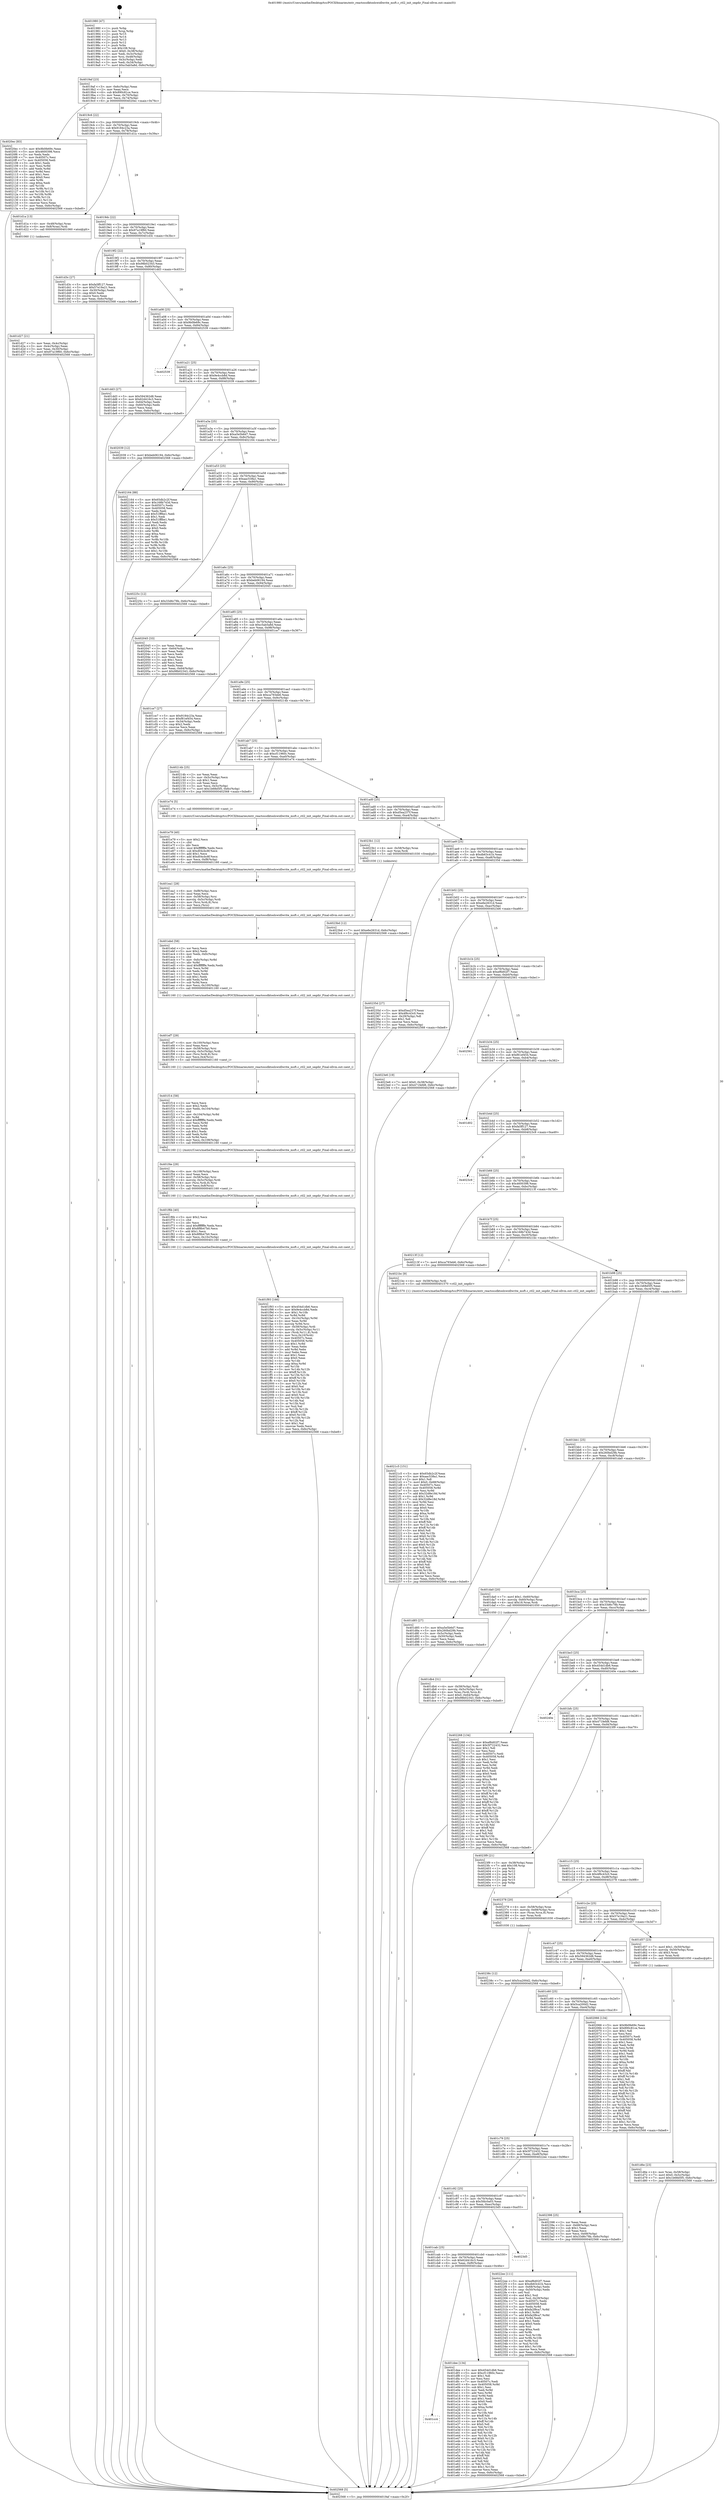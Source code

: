 digraph "0x401980" {
  label = "0x401980 (/mnt/c/Users/mathe/Desktop/tcc/POCII/binaries/extr_reactossdktoolswidlwrite_msft.c_ctl2_init_segdir_Final-ollvm.out::main(0))"
  labelloc = "t"
  node[shape=record]

  Entry [label="",width=0.3,height=0.3,shape=circle,fillcolor=black,style=filled]
  "0x4019af" [label="{
     0x4019af [23]\l
     | [instrs]\l
     &nbsp;&nbsp;0x4019af \<+3\>: mov -0x6c(%rbp),%eax\l
     &nbsp;&nbsp;0x4019b2 \<+2\>: mov %eax,%ecx\l
     &nbsp;&nbsp;0x4019b4 \<+6\>: sub $0x890c81ce,%ecx\l
     &nbsp;&nbsp;0x4019ba \<+3\>: mov %eax,-0x70(%rbp)\l
     &nbsp;&nbsp;0x4019bd \<+3\>: mov %ecx,-0x74(%rbp)\l
     &nbsp;&nbsp;0x4019c0 \<+6\>: je 00000000004020ec \<main+0x76c\>\l
  }"]
  "0x4020ec" [label="{
     0x4020ec [83]\l
     | [instrs]\l
     &nbsp;&nbsp;0x4020ec \<+5\>: mov $0x9b0fe69c,%eax\l
     &nbsp;&nbsp;0x4020f1 \<+5\>: mov $0x4600398,%ecx\l
     &nbsp;&nbsp;0x4020f6 \<+2\>: xor %edx,%edx\l
     &nbsp;&nbsp;0x4020f8 \<+7\>: mov 0x40507c,%esi\l
     &nbsp;&nbsp;0x4020ff \<+7\>: mov 0x405058,%edi\l
     &nbsp;&nbsp;0x402106 \<+3\>: sub $0x1,%edx\l
     &nbsp;&nbsp;0x402109 \<+3\>: mov %esi,%r8d\l
     &nbsp;&nbsp;0x40210c \<+3\>: add %edx,%r8d\l
     &nbsp;&nbsp;0x40210f \<+4\>: imul %r8d,%esi\l
     &nbsp;&nbsp;0x402113 \<+3\>: and $0x1,%esi\l
     &nbsp;&nbsp;0x402116 \<+3\>: cmp $0x0,%esi\l
     &nbsp;&nbsp;0x402119 \<+4\>: sete %r9b\l
     &nbsp;&nbsp;0x40211d \<+3\>: cmp $0xa,%edi\l
     &nbsp;&nbsp;0x402120 \<+4\>: setl %r10b\l
     &nbsp;&nbsp;0x402124 \<+3\>: mov %r9b,%r11b\l
     &nbsp;&nbsp;0x402127 \<+3\>: and %r10b,%r11b\l
     &nbsp;&nbsp;0x40212a \<+3\>: xor %r10b,%r9b\l
     &nbsp;&nbsp;0x40212d \<+3\>: or %r9b,%r11b\l
     &nbsp;&nbsp;0x402130 \<+4\>: test $0x1,%r11b\l
     &nbsp;&nbsp;0x402134 \<+3\>: cmovne %ecx,%eax\l
     &nbsp;&nbsp;0x402137 \<+3\>: mov %eax,-0x6c(%rbp)\l
     &nbsp;&nbsp;0x40213a \<+5\>: jmp 0000000000402568 \<main+0xbe8\>\l
  }"]
  "0x4019c6" [label="{
     0x4019c6 [22]\l
     | [instrs]\l
     &nbsp;&nbsp;0x4019c6 \<+5\>: jmp 00000000004019cb \<main+0x4b\>\l
     &nbsp;&nbsp;0x4019cb \<+3\>: mov -0x70(%rbp),%eax\l
     &nbsp;&nbsp;0x4019ce \<+5\>: sub $0x9184c23a,%eax\l
     &nbsp;&nbsp;0x4019d3 \<+3\>: mov %eax,-0x78(%rbp)\l
     &nbsp;&nbsp;0x4019d6 \<+6\>: je 0000000000401d1a \<main+0x39a\>\l
  }"]
  Exit [label="",width=0.3,height=0.3,shape=circle,fillcolor=black,style=filled,peripheries=2]
  "0x401d1a" [label="{
     0x401d1a [13]\l
     | [instrs]\l
     &nbsp;&nbsp;0x401d1a \<+4\>: mov -0x48(%rbp),%rax\l
     &nbsp;&nbsp;0x401d1e \<+4\>: mov 0x8(%rax),%rdi\l
     &nbsp;&nbsp;0x401d22 \<+5\>: call 0000000000401060 \<atoi@plt\>\l
     | [calls]\l
     &nbsp;&nbsp;0x401060 \{1\} (unknown)\l
  }"]
  "0x4019dc" [label="{
     0x4019dc [22]\l
     | [instrs]\l
     &nbsp;&nbsp;0x4019dc \<+5\>: jmp 00000000004019e1 \<main+0x61\>\l
     &nbsp;&nbsp;0x4019e1 \<+3\>: mov -0x70(%rbp),%eax\l
     &nbsp;&nbsp;0x4019e4 \<+5\>: sub $0x97a19f60,%eax\l
     &nbsp;&nbsp;0x4019e9 \<+3\>: mov %eax,-0x7c(%rbp)\l
     &nbsp;&nbsp;0x4019ec \<+6\>: je 0000000000401d3c \<main+0x3bc\>\l
  }"]
  "0x4023bd" [label="{
     0x4023bd [12]\l
     | [instrs]\l
     &nbsp;&nbsp;0x4023bd \<+7\>: movl $0xe6e2631d,-0x6c(%rbp)\l
     &nbsp;&nbsp;0x4023c4 \<+5\>: jmp 0000000000402568 \<main+0xbe8\>\l
  }"]
  "0x401d3c" [label="{
     0x401d3c [27]\l
     | [instrs]\l
     &nbsp;&nbsp;0x401d3c \<+5\>: mov $0xfa5ff127,%eax\l
     &nbsp;&nbsp;0x401d41 \<+5\>: mov $0x57e19a21,%ecx\l
     &nbsp;&nbsp;0x401d46 \<+3\>: mov -0x30(%rbp),%edx\l
     &nbsp;&nbsp;0x401d49 \<+3\>: cmp $0x0,%edx\l
     &nbsp;&nbsp;0x401d4c \<+3\>: cmove %ecx,%eax\l
     &nbsp;&nbsp;0x401d4f \<+3\>: mov %eax,-0x6c(%rbp)\l
     &nbsp;&nbsp;0x401d52 \<+5\>: jmp 0000000000402568 \<main+0xbe8\>\l
  }"]
  "0x4019f2" [label="{
     0x4019f2 [22]\l
     | [instrs]\l
     &nbsp;&nbsp;0x4019f2 \<+5\>: jmp 00000000004019f7 \<main+0x77\>\l
     &nbsp;&nbsp;0x4019f7 \<+3\>: mov -0x70(%rbp),%eax\l
     &nbsp;&nbsp;0x4019fa \<+5\>: sub $0x98b02343,%eax\l
     &nbsp;&nbsp;0x4019ff \<+3\>: mov %eax,-0x80(%rbp)\l
     &nbsp;&nbsp;0x401a02 \<+6\>: je 0000000000401dd3 \<main+0x453\>\l
  }"]
  "0x40238c" [label="{
     0x40238c [12]\l
     | [instrs]\l
     &nbsp;&nbsp;0x40238c \<+7\>: movl $0x5ca200d2,-0x6c(%rbp)\l
     &nbsp;&nbsp;0x402393 \<+5\>: jmp 0000000000402568 \<main+0xbe8\>\l
  }"]
  "0x401dd3" [label="{
     0x401dd3 [27]\l
     | [instrs]\l
     &nbsp;&nbsp;0x401dd3 \<+5\>: mov $0x594362d8,%eax\l
     &nbsp;&nbsp;0x401dd8 \<+5\>: mov $0x62d416c3,%ecx\l
     &nbsp;&nbsp;0x401ddd \<+3\>: mov -0x64(%rbp),%edx\l
     &nbsp;&nbsp;0x401de0 \<+3\>: cmp -0x60(%rbp),%edx\l
     &nbsp;&nbsp;0x401de3 \<+3\>: cmovl %ecx,%eax\l
     &nbsp;&nbsp;0x401de6 \<+3\>: mov %eax,-0x6c(%rbp)\l
     &nbsp;&nbsp;0x401de9 \<+5\>: jmp 0000000000402568 \<main+0xbe8\>\l
  }"]
  "0x401a08" [label="{
     0x401a08 [25]\l
     | [instrs]\l
     &nbsp;&nbsp;0x401a08 \<+5\>: jmp 0000000000401a0d \<main+0x8d\>\l
     &nbsp;&nbsp;0x401a0d \<+3\>: mov -0x70(%rbp),%eax\l
     &nbsp;&nbsp;0x401a10 \<+5\>: sub $0x9b0fe69c,%eax\l
     &nbsp;&nbsp;0x401a15 \<+6\>: mov %eax,-0x84(%rbp)\l
     &nbsp;&nbsp;0x401a1b \<+6\>: je 0000000000402539 \<main+0xbb9\>\l
  }"]
  "0x4021c5" [label="{
     0x4021c5 [151]\l
     | [instrs]\l
     &nbsp;&nbsp;0x4021c5 \<+5\>: mov $0x65db2c2f,%eax\l
     &nbsp;&nbsp;0x4021ca \<+5\>: mov $0xaac538a1,%ecx\l
     &nbsp;&nbsp;0x4021cf \<+2\>: mov $0x1,%dl\l
     &nbsp;&nbsp;0x4021d1 \<+7\>: movl $0x0,-0x68(%rbp)\l
     &nbsp;&nbsp;0x4021d8 \<+7\>: mov 0x40507c,%esi\l
     &nbsp;&nbsp;0x4021df \<+8\>: mov 0x405058,%r8d\l
     &nbsp;&nbsp;0x4021e7 \<+3\>: mov %esi,%r9d\l
     &nbsp;&nbsp;0x4021ea \<+7\>: add $0x32d8e18d,%r9d\l
     &nbsp;&nbsp;0x4021f1 \<+4\>: sub $0x1,%r9d\l
     &nbsp;&nbsp;0x4021f5 \<+7\>: sub $0x32d8e18d,%r9d\l
     &nbsp;&nbsp;0x4021fc \<+4\>: imul %r9d,%esi\l
     &nbsp;&nbsp;0x402200 \<+3\>: and $0x1,%esi\l
     &nbsp;&nbsp;0x402203 \<+3\>: cmp $0x0,%esi\l
     &nbsp;&nbsp;0x402206 \<+4\>: sete %r10b\l
     &nbsp;&nbsp;0x40220a \<+4\>: cmp $0xa,%r8d\l
     &nbsp;&nbsp;0x40220e \<+4\>: setl %r11b\l
     &nbsp;&nbsp;0x402212 \<+3\>: mov %r10b,%bl\l
     &nbsp;&nbsp;0x402215 \<+3\>: xor $0xff,%bl\l
     &nbsp;&nbsp;0x402218 \<+3\>: mov %r11b,%r14b\l
     &nbsp;&nbsp;0x40221b \<+4\>: xor $0xff,%r14b\l
     &nbsp;&nbsp;0x40221f \<+3\>: xor $0x0,%dl\l
     &nbsp;&nbsp;0x402222 \<+3\>: mov %bl,%r15b\l
     &nbsp;&nbsp;0x402225 \<+4\>: and $0x0,%r15b\l
     &nbsp;&nbsp;0x402229 \<+3\>: and %dl,%r10b\l
     &nbsp;&nbsp;0x40222c \<+3\>: mov %r14b,%r12b\l
     &nbsp;&nbsp;0x40222f \<+4\>: and $0x0,%r12b\l
     &nbsp;&nbsp;0x402233 \<+3\>: and %dl,%r11b\l
     &nbsp;&nbsp;0x402236 \<+3\>: or %r10b,%r15b\l
     &nbsp;&nbsp;0x402239 \<+3\>: or %r11b,%r12b\l
     &nbsp;&nbsp;0x40223c \<+3\>: xor %r12b,%r15b\l
     &nbsp;&nbsp;0x40223f \<+3\>: or %r14b,%bl\l
     &nbsp;&nbsp;0x402242 \<+3\>: xor $0xff,%bl\l
     &nbsp;&nbsp;0x402245 \<+3\>: or $0x0,%dl\l
     &nbsp;&nbsp;0x402248 \<+2\>: and %dl,%bl\l
     &nbsp;&nbsp;0x40224a \<+3\>: or %bl,%r15b\l
     &nbsp;&nbsp;0x40224d \<+4\>: test $0x1,%r15b\l
     &nbsp;&nbsp;0x402251 \<+3\>: cmovne %ecx,%eax\l
     &nbsp;&nbsp;0x402254 \<+3\>: mov %eax,-0x6c(%rbp)\l
     &nbsp;&nbsp;0x402257 \<+5\>: jmp 0000000000402568 \<main+0xbe8\>\l
  }"]
  "0x402539" [label="{
     0x402539\l
  }", style=dashed]
  "0x401a21" [label="{
     0x401a21 [25]\l
     | [instrs]\l
     &nbsp;&nbsp;0x401a21 \<+5\>: jmp 0000000000401a26 \<main+0xa6\>\l
     &nbsp;&nbsp;0x401a26 \<+3\>: mov -0x70(%rbp),%eax\l
     &nbsp;&nbsp;0x401a29 \<+5\>: sub $0x9e4ccb8d,%eax\l
     &nbsp;&nbsp;0x401a2e \<+6\>: mov %eax,-0x88(%rbp)\l
     &nbsp;&nbsp;0x401a34 \<+6\>: je 0000000000402039 \<main+0x6b9\>\l
  }"]
  "0x401f93" [label="{
     0x401f93 [166]\l
     | [instrs]\l
     &nbsp;&nbsp;0x401f93 \<+5\>: mov $0x454d1db6,%ecx\l
     &nbsp;&nbsp;0x401f98 \<+5\>: mov $0x9e4ccb8d,%edx\l
     &nbsp;&nbsp;0x401f9d \<+3\>: mov $0x1,%r10b\l
     &nbsp;&nbsp;0x401fa0 \<+3\>: xor %r8d,%r8d\l
     &nbsp;&nbsp;0x401fa3 \<+7\>: mov -0x10c(%rbp),%r9d\l
     &nbsp;&nbsp;0x401faa \<+4\>: imul %eax,%r9d\l
     &nbsp;&nbsp;0x401fae \<+3\>: movslq %r9d,%rsi\l
     &nbsp;&nbsp;0x401fb1 \<+4\>: mov -0x58(%rbp),%rdi\l
     &nbsp;&nbsp;0x401fb5 \<+4\>: movslq -0x5c(%rbp),%r11\l
     &nbsp;&nbsp;0x401fb9 \<+4\>: mov (%rdi,%r11,8),%rdi\l
     &nbsp;&nbsp;0x401fbd \<+4\>: mov %rsi,0x10(%rdi)\l
     &nbsp;&nbsp;0x401fc1 \<+7\>: mov 0x40507c,%eax\l
     &nbsp;&nbsp;0x401fc8 \<+8\>: mov 0x405058,%r9d\l
     &nbsp;&nbsp;0x401fd0 \<+4\>: sub $0x1,%r8d\l
     &nbsp;&nbsp;0x401fd4 \<+2\>: mov %eax,%ebx\l
     &nbsp;&nbsp;0x401fd6 \<+3\>: add %r8d,%ebx\l
     &nbsp;&nbsp;0x401fd9 \<+3\>: imul %ebx,%eax\l
     &nbsp;&nbsp;0x401fdc \<+3\>: and $0x1,%eax\l
     &nbsp;&nbsp;0x401fdf \<+3\>: cmp $0x0,%eax\l
     &nbsp;&nbsp;0x401fe2 \<+4\>: sete %r14b\l
     &nbsp;&nbsp;0x401fe6 \<+4\>: cmp $0xa,%r9d\l
     &nbsp;&nbsp;0x401fea \<+4\>: setl %r15b\l
     &nbsp;&nbsp;0x401fee \<+3\>: mov %r14b,%r12b\l
     &nbsp;&nbsp;0x401ff1 \<+4\>: xor $0xff,%r12b\l
     &nbsp;&nbsp;0x401ff5 \<+3\>: mov %r15b,%r13b\l
     &nbsp;&nbsp;0x401ff8 \<+4\>: xor $0xff,%r13b\l
     &nbsp;&nbsp;0x401ffc \<+4\>: xor $0x0,%r10b\l
     &nbsp;&nbsp;0x402000 \<+3\>: mov %r12b,%al\l
     &nbsp;&nbsp;0x402003 \<+2\>: and $0x0,%al\l
     &nbsp;&nbsp;0x402005 \<+3\>: and %r10b,%r14b\l
     &nbsp;&nbsp;0x402008 \<+3\>: mov %r13b,%sil\l
     &nbsp;&nbsp;0x40200b \<+4\>: and $0x0,%sil\l
     &nbsp;&nbsp;0x40200f \<+3\>: and %r10b,%r15b\l
     &nbsp;&nbsp;0x402012 \<+3\>: or %r14b,%al\l
     &nbsp;&nbsp;0x402015 \<+3\>: or %r15b,%sil\l
     &nbsp;&nbsp;0x402018 \<+3\>: xor %sil,%al\l
     &nbsp;&nbsp;0x40201b \<+3\>: or %r13b,%r12b\l
     &nbsp;&nbsp;0x40201e \<+4\>: xor $0xff,%r12b\l
     &nbsp;&nbsp;0x402022 \<+4\>: or $0x0,%r10b\l
     &nbsp;&nbsp;0x402026 \<+3\>: and %r10b,%r12b\l
     &nbsp;&nbsp;0x402029 \<+3\>: or %r12b,%al\l
     &nbsp;&nbsp;0x40202c \<+2\>: test $0x1,%al\l
     &nbsp;&nbsp;0x40202e \<+3\>: cmovne %edx,%ecx\l
     &nbsp;&nbsp;0x402031 \<+3\>: mov %ecx,-0x6c(%rbp)\l
     &nbsp;&nbsp;0x402034 \<+5\>: jmp 0000000000402568 \<main+0xbe8\>\l
  }"]
  "0x402039" [label="{
     0x402039 [12]\l
     | [instrs]\l
     &nbsp;&nbsp;0x402039 \<+7\>: movl $0xbeb06194,-0x6c(%rbp)\l
     &nbsp;&nbsp;0x402040 \<+5\>: jmp 0000000000402568 \<main+0xbe8\>\l
  }"]
  "0x401a3a" [label="{
     0x401a3a [25]\l
     | [instrs]\l
     &nbsp;&nbsp;0x401a3a \<+5\>: jmp 0000000000401a3f \<main+0xbf\>\l
     &nbsp;&nbsp;0x401a3f \<+3\>: mov -0x70(%rbp),%eax\l
     &nbsp;&nbsp;0x401a42 \<+5\>: sub $0xa5e5b6d7,%eax\l
     &nbsp;&nbsp;0x401a47 \<+6\>: mov %eax,-0x8c(%rbp)\l
     &nbsp;&nbsp;0x401a4d \<+6\>: je 0000000000402164 \<main+0x7e4\>\l
  }"]
  "0x401f6b" [label="{
     0x401f6b [40]\l
     | [instrs]\l
     &nbsp;&nbsp;0x401f6b \<+5\>: mov $0x2,%ecx\l
     &nbsp;&nbsp;0x401f70 \<+1\>: cltd\l
     &nbsp;&nbsp;0x401f71 \<+2\>: idiv %ecx\l
     &nbsp;&nbsp;0x401f73 \<+6\>: imul $0xfffffffe,%edx,%ecx\l
     &nbsp;&nbsp;0x401f79 \<+6\>: add $0x8f8b47b0,%ecx\l
     &nbsp;&nbsp;0x401f7f \<+3\>: add $0x1,%ecx\l
     &nbsp;&nbsp;0x401f82 \<+6\>: sub $0x8f8b47b0,%ecx\l
     &nbsp;&nbsp;0x401f88 \<+6\>: mov %ecx,-0x10c(%rbp)\l
     &nbsp;&nbsp;0x401f8e \<+5\>: call 0000000000401160 \<next_i\>\l
     | [calls]\l
     &nbsp;&nbsp;0x401160 \{1\} (/mnt/c/Users/mathe/Desktop/tcc/POCII/binaries/extr_reactossdktoolswidlwrite_msft.c_ctl2_init_segdir_Final-ollvm.out::next_i)\l
  }"]
  "0x402164" [label="{
     0x402164 [88]\l
     | [instrs]\l
     &nbsp;&nbsp;0x402164 \<+5\>: mov $0x65db2c2f,%eax\l
     &nbsp;&nbsp;0x402169 \<+5\>: mov $0x168b743d,%ecx\l
     &nbsp;&nbsp;0x40216e \<+7\>: mov 0x40507c,%edx\l
     &nbsp;&nbsp;0x402175 \<+7\>: mov 0x405058,%esi\l
     &nbsp;&nbsp;0x40217c \<+2\>: mov %edx,%edi\l
     &nbsp;&nbsp;0x40217e \<+6\>: add $0x51fffbe1,%edi\l
     &nbsp;&nbsp;0x402184 \<+3\>: sub $0x1,%edi\l
     &nbsp;&nbsp;0x402187 \<+6\>: sub $0x51fffbe1,%edi\l
     &nbsp;&nbsp;0x40218d \<+3\>: imul %edi,%edx\l
     &nbsp;&nbsp;0x402190 \<+3\>: and $0x1,%edx\l
     &nbsp;&nbsp;0x402193 \<+3\>: cmp $0x0,%edx\l
     &nbsp;&nbsp;0x402196 \<+4\>: sete %r8b\l
     &nbsp;&nbsp;0x40219a \<+3\>: cmp $0xa,%esi\l
     &nbsp;&nbsp;0x40219d \<+4\>: setl %r9b\l
     &nbsp;&nbsp;0x4021a1 \<+3\>: mov %r8b,%r10b\l
     &nbsp;&nbsp;0x4021a4 \<+3\>: and %r9b,%r10b\l
     &nbsp;&nbsp;0x4021a7 \<+3\>: xor %r9b,%r8b\l
     &nbsp;&nbsp;0x4021aa \<+3\>: or %r8b,%r10b\l
     &nbsp;&nbsp;0x4021ad \<+4\>: test $0x1,%r10b\l
     &nbsp;&nbsp;0x4021b1 \<+3\>: cmovne %ecx,%eax\l
     &nbsp;&nbsp;0x4021b4 \<+3\>: mov %eax,-0x6c(%rbp)\l
     &nbsp;&nbsp;0x4021b7 \<+5\>: jmp 0000000000402568 \<main+0xbe8\>\l
  }"]
  "0x401a53" [label="{
     0x401a53 [25]\l
     | [instrs]\l
     &nbsp;&nbsp;0x401a53 \<+5\>: jmp 0000000000401a58 \<main+0xd8\>\l
     &nbsp;&nbsp;0x401a58 \<+3\>: mov -0x70(%rbp),%eax\l
     &nbsp;&nbsp;0x401a5b \<+5\>: sub $0xaac538a1,%eax\l
     &nbsp;&nbsp;0x401a60 \<+6\>: mov %eax,-0x90(%rbp)\l
     &nbsp;&nbsp;0x401a66 \<+6\>: je 000000000040225c \<main+0x8dc\>\l
  }"]
  "0x401f4e" [label="{
     0x401f4e [29]\l
     | [instrs]\l
     &nbsp;&nbsp;0x401f4e \<+6\>: mov -0x108(%rbp),%ecx\l
     &nbsp;&nbsp;0x401f54 \<+3\>: imul %eax,%ecx\l
     &nbsp;&nbsp;0x401f57 \<+4\>: mov -0x58(%rbp),%rsi\l
     &nbsp;&nbsp;0x401f5b \<+4\>: movslq -0x5c(%rbp),%rdi\l
     &nbsp;&nbsp;0x401f5f \<+4\>: mov (%rsi,%rdi,8),%rsi\l
     &nbsp;&nbsp;0x401f63 \<+3\>: mov %ecx,0x8(%rsi)\l
     &nbsp;&nbsp;0x401f66 \<+5\>: call 0000000000401160 \<next_i\>\l
     | [calls]\l
     &nbsp;&nbsp;0x401160 \{1\} (/mnt/c/Users/mathe/Desktop/tcc/POCII/binaries/extr_reactossdktoolswidlwrite_msft.c_ctl2_init_segdir_Final-ollvm.out::next_i)\l
  }"]
  "0x40225c" [label="{
     0x40225c [12]\l
     | [instrs]\l
     &nbsp;&nbsp;0x40225c \<+7\>: movl $0x33d6c78b,-0x6c(%rbp)\l
     &nbsp;&nbsp;0x402263 \<+5\>: jmp 0000000000402568 \<main+0xbe8\>\l
  }"]
  "0x401a6c" [label="{
     0x401a6c [25]\l
     | [instrs]\l
     &nbsp;&nbsp;0x401a6c \<+5\>: jmp 0000000000401a71 \<main+0xf1\>\l
     &nbsp;&nbsp;0x401a71 \<+3\>: mov -0x70(%rbp),%eax\l
     &nbsp;&nbsp;0x401a74 \<+5\>: sub $0xbeb06194,%eax\l
     &nbsp;&nbsp;0x401a79 \<+6\>: mov %eax,-0x94(%rbp)\l
     &nbsp;&nbsp;0x401a7f \<+6\>: je 0000000000402045 \<main+0x6c5\>\l
  }"]
  "0x401f14" [label="{
     0x401f14 [58]\l
     | [instrs]\l
     &nbsp;&nbsp;0x401f14 \<+2\>: xor %ecx,%ecx\l
     &nbsp;&nbsp;0x401f16 \<+5\>: mov $0x2,%edx\l
     &nbsp;&nbsp;0x401f1b \<+6\>: mov %edx,-0x104(%rbp)\l
     &nbsp;&nbsp;0x401f21 \<+1\>: cltd\l
     &nbsp;&nbsp;0x401f22 \<+7\>: mov -0x104(%rbp),%r8d\l
     &nbsp;&nbsp;0x401f29 \<+3\>: idiv %r8d\l
     &nbsp;&nbsp;0x401f2c \<+6\>: imul $0xfffffffe,%edx,%edx\l
     &nbsp;&nbsp;0x401f32 \<+3\>: mov %ecx,%r9d\l
     &nbsp;&nbsp;0x401f35 \<+3\>: sub %edx,%r9d\l
     &nbsp;&nbsp;0x401f38 \<+2\>: mov %ecx,%edx\l
     &nbsp;&nbsp;0x401f3a \<+3\>: sub $0x1,%edx\l
     &nbsp;&nbsp;0x401f3d \<+3\>: add %edx,%r9d\l
     &nbsp;&nbsp;0x401f40 \<+3\>: sub %r9d,%ecx\l
     &nbsp;&nbsp;0x401f43 \<+6\>: mov %ecx,-0x108(%rbp)\l
     &nbsp;&nbsp;0x401f49 \<+5\>: call 0000000000401160 \<next_i\>\l
     | [calls]\l
     &nbsp;&nbsp;0x401160 \{1\} (/mnt/c/Users/mathe/Desktop/tcc/POCII/binaries/extr_reactossdktoolswidlwrite_msft.c_ctl2_init_segdir_Final-ollvm.out::next_i)\l
  }"]
  "0x402045" [label="{
     0x402045 [33]\l
     | [instrs]\l
     &nbsp;&nbsp;0x402045 \<+2\>: xor %eax,%eax\l
     &nbsp;&nbsp;0x402047 \<+3\>: mov -0x64(%rbp),%ecx\l
     &nbsp;&nbsp;0x40204a \<+2\>: mov %eax,%edx\l
     &nbsp;&nbsp;0x40204c \<+2\>: sub %ecx,%edx\l
     &nbsp;&nbsp;0x40204e \<+2\>: mov %eax,%ecx\l
     &nbsp;&nbsp;0x402050 \<+3\>: sub $0x1,%ecx\l
     &nbsp;&nbsp;0x402053 \<+2\>: add %ecx,%edx\l
     &nbsp;&nbsp;0x402055 \<+2\>: sub %edx,%eax\l
     &nbsp;&nbsp;0x402057 \<+3\>: mov %eax,-0x64(%rbp)\l
     &nbsp;&nbsp;0x40205a \<+7\>: movl $0x98b02343,-0x6c(%rbp)\l
     &nbsp;&nbsp;0x402061 \<+5\>: jmp 0000000000402568 \<main+0xbe8\>\l
  }"]
  "0x401a85" [label="{
     0x401a85 [25]\l
     | [instrs]\l
     &nbsp;&nbsp;0x401a85 \<+5\>: jmp 0000000000401a8a \<main+0x10a\>\l
     &nbsp;&nbsp;0x401a8a \<+3\>: mov -0x70(%rbp),%eax\l
     &nbsp;&nbsp;0x401a8d \<+5\>: sub $0xc5ab5a8d,%eax\l
     &nbsp;&nbsp;0x401a92 \<+6\>: mov %eax,-0x98(%rbp)\l
     &nbsp;&nbsp;0x401a98 \<+6\>: je 0000000000401ce7 \<main+0x367\>\l
  }"]
  "0x401ef7" [label="{
     0x401ef7 [29]\l
     | [instrs]\l
     &nbsp;&nbsp;0x401ef7 \<+6\>: mov -0x100(%rbp),%ecx\l
     &nbsp;&nbsp;0x401efd \<+3\>: imul %eax,%ecx\l
     &nbsp;&nbsp;0x401f00 \<+4\>: mov -0x58(%rbp),%rsi\l
     &nbsp;&nbsp;0x401f04 \<+4\>: movslq -0x5c(%rbp),%rdi\l
     &nbsp;&nbsp;0x401f08 \<+4\>: mov (%rsi,%rdi,8),%rsi\l
     &nbsp;&nbsp;0x401f0c \<+3\>: mov %ecx,0x4(%rsi)\l
     &nbsp;&nbsp;0x401f0f \<+5\>: call 0000000000401160 \<next_i\>\l
     | [calls]\l
     &nbsp;&nbsp;0x401160 \{1\} (/mnt/c/Users/mathe/Desktop/tcc/POCII/binaries/extr_reactossdktoolswidlwrite_msft.c_ctl2_init_segdir_Final-ollvm.out::next_i)\l
  }"]
  "0x401ce7" [label="{
     0x401ce7 [27]\l
     | [instrs]\l
     &nbsp;&nbsp;0x401ce7 \<+5\>: mov $0x9184c23a,%eax\l
     &nbsp;&nbsp;0x401cec \<+5\>: mov $0xf81ef454,%ecx\l
     &nbsp;&nbsp;0x401cf1 \<+3\>: mov -0x34(%rbp),%edx\l
     &nbsp;&nbsp;0x401cf4 \<+3\>: cmp $0x2,%edx\l
     &nbsp;&nbsp;0x401cf7 \<+3\>: cmovne %ecx,%eax\l
     &nbsp;&nbsp;0x401cfa \<+3\>: mov %eax,-0x6c(%rbp)\l
     &nbsp;&nbsp;0x401cfd \<+5\>: jmp 0000000000402568 \<main+0xbe8\>\l
  }"]
  "0x401a9e" [label="{
     0x401a9e [25]\l
     | [instrs]\l
     &nbsp;&nbsp;0x401a9e \<+5\>: jmp 0000000000401aa3 \<main+0x123\>\l
     &nbsp;&nbsp;0x401aa3 \<+3\>: mov -0x70(%rbp),%eax\l
     &nbsp;&nbsp;0x401aa6 \<+5\>: sub $0xca793eb6,%eax\l
     &nbsp;&nbsp;0x401aab \<+6\>: mov %eax,-0x9c(%rbp)\l
     &nbsp;&nbsp;0x401ab1 \<+6\>: je 000000000040214b \<main+0x7cb\>\l
  }"]
  "0x402568" [label="{
     0x402568 [5]\l
     | [instrs]\l
     &nbsp;&nbsp;0x402568 \<+5\>: jmp 00000000004019af \<main+0x2f\>\l
  }"]
  "0x401980" [label="{
     0x401980 [47]\l
     | [instrs]\l
     &nbsp;&nbsp;0x401980 \<+1\>: push %rbp\l
     &nbsp;&nbsp;0x401981 \<+3\>: mov %rsp,%rbp\l
     &nbsp;&nbsp;0x401984 \<+2\>: push %r15\l
     &nbsp;&nbsp;0x401986 \<+2\>: push %r14\l
     &nbsp;&nbsp;0x401988 \<+2\>: push %r13\l
     &nbsp;&nbsp;0x40198a \<+2\>: push %r12\l
     &nbsp;&nbsp;0x40198c \<+1\>: push %rbx\l
     &nbsp;&nbsp;0x40198d \<+7\>: sub $0x108,%rsp\l
     &nbsp;&nbsp;0x401994 \<+7\>: movl $0x0,-0x38(%rbp)\l
     &nbsp;&nbsp;0x40199b \<+3\>: mov %edi,-0x3c(%rbp)\l
     &nbsp;&nbsp;0x40199e \<+4\>: mov %rsi,-0x48(%rbp)\l
     &nbsp;&nbsp;0x4019a2 \<+3\>: mov -0x3c(%rbp),%edi\l
     &nbsp;&nbsp;0x4019a5 \<+3\>: mov %edi,-0x34(%rbp)\l
     &nbsp;&nbsp;0x4019a8 \<+7\>: movl $0xc5ab5a8d,-0x6c(%rbp)\l
  }"]
  "0x401d27" [label="{
     0x401d27 [21]\l
     | [instrs]\l
     &nbsp;&nbsp;0x401d27 \<+3\>: mov %eax,-0x4c(%rbp)\l
     &nbsp;&nbsp;0x401d2a \<+3\>: mov -0x4c(%rbp),%eax\l
     &nbsp;&nbsp;0x401d2d \<+3\>: mov %eax,-0x30(%rbp)\l
     &nbsp;&nbsp;0x401d30 \<+7\>: movl $0x97a19f60,-0x6c(%rbp)\l
     &nbsp;&nbsp;0x401d37 \<+5\>: jmp 0000000000402568 \<main+0xbe8\>\l
  }"]
  "0x401ebd" [label="{
     0x401ebd [58]\l
     | [instrs]\l
     &nbsp;&nbsp;0x401ebd \<+2\>: xor %ecx,%ecx\l
     &nbsp;&nbsp;0x401ebf \<+5\>: mov $0x2,%edx\l
     &nbsp;&nbsp;0x401ec4 \<+6\>: mov %edx,-0xfc(%rbp)\l
     &nbsp;&nbsp;0x401eca \<+1\>: cltd\l
     &nbsp;&nbsp;0x401ecb \<+7\>: mov -0xfc(%rbp),%r8d\l
     &nbsp;&nbsp;0x401ed2 \<+3\>: idiv %r8d\l
     &nbsp;&nbsp;0x401ed5 \<+6\>: imul $0xfffffffe,%edx,%edx\l
     &nbsp;&nbsp;0x401edb \<+3\>: mov %ecx,%r9d\l
     &nbsp;&nbsp;0x401ede \<+3\>: sub %edx,%r9d\l
     &nbsp;&nbsp;0x401ee1 \<+2\>: mov %ecx,%edx\l
     &nbsp;&nbsp;0x401ee3 \<+3\>: sub $0x1,%edx\l
     &nbsp;&nbsp;0x401ee6 \<+3\>: add %edx,%r9d\l
     &nbsp;&nbsp;0x401ee9 \<+3\>: sub %r9d,%ecx\l
     &nbsp;&nbsp;0x401eec \<+6\>: mov %ecx,-0x100(%rbp)\l
     &nbsp;&nbsp;0x401ef2 \<+5\>: call 0000000000401160 \<next_i\>\l
     | [calls]\l
     &nbsp;&nbsp;0x401160 \{1\} (/mnt/c/Users/mathe/Desktop/tcc/POCII/binaries/extr_reactossdktoolswidlwrite_msft.c_ctl2_init_segdir_Final-ollvm.out::next_i)\l
  }"]
  "0x40214b" [label="{
     0x40214b [25]\l
     | [instrs]\l
     &nbsp;&nbsp;0x40214b \<+2\>: xor %eax,%eax\l
     &nbsp;&nbsp;0x40214d \<+3\>: mov -0x5c(%rbp),%ecx\l
     &nbsp;&nbsp;0x402150 \<+3\>: sub $0x1,%eax\l
     &nbsp;&nbsp;0x402153 \<+2\>: sub %eax,%ecx\l
     &nbsp;&nbsp;0x402155 \<+3\>: mov %ecx,-0x5c(%rbp)\l
     &nbsp;&nbsp;0x402158 \<+7\>: movl $0x1b68d5f5,-0x6c(%rbp)\l
     &nbsp;&nbsp;0x40215f \<+5\>: jmp 0000000000402568 \<main+0xbe8\>\l
  }"]
  "0x401ab7" [label="{
     0x401ab7 [25]\l
     | [instrs]\l
     &nbsp;&nbsp;0x401ab7 \<+5\>: jmp 0000000000401abc \<main+0x13c\>\l
     &nbsp;&nbsp;0x401abc \<+3\>: mov -0x70(%rbp),%eax\l
     &nbsp;&nbsp;0x401abf \<+5\>: sub $0xcf11960c,%eax\l
     &nbsp;&nbsp;0x401ac4 \<+6\>: mov %eax,-0xa0(%rbp)\l
     &nbsp;&nbsp;0x401aca \<+6\>: je 0000000000401e74 \<main+0x4f4\>\l
  }"]
  "0x401ea1" [label="{
     0x401ea1 [28]\l
     | [instrs]\l
     &nbsp;&nbsp;0x401ea1 \<+6\>: mov -0xf8(%rbp),%ecx\l
     &nbsp;&nbsp;0x401ea7 \<+3\>: imul %eax,%ecx\l
     &nbsp;&nbsp;0x401eaa \<+4\>: mov -0x58(%rbp),%rsi\l
     &nbsp;&nbsp;0x401eae \<+4\>: movslq -0x5c(%rbp),%rdi\l
     &nbsp;&nbsp;0x401eb2 \<+4\>: mov (%rsi,%rdi,8),%rsi\l
     &nbsp;&nbsp;0x401eb6 \<+2\>: mov %ecx,(%rsi)\l
     &nbsp;&nbsp;0x401eb8 \<+5\>: call 0000000000401160 \<next_i\>\l
     | [calls]\l
     &nbsp;&nbsp;0x401160 \{1\} (/mnt/c/Users/mathe/Desktop/tcc/POCII/binaries/extr_reactossdktoolswidlwrite_msft.c_ctl2_init_segdir_Final-ollvm.out::next_i)\l
  }"]
  "0x401e74" [label="{
     0x401e74 [5]\l
     | [instrs]\l
     &nbsp;&nbsp;0x401e74 \<+5\>: call 0000000000401160 \<next_i\>\l
     | [calls]\l
     &nbsp;&nbsp;0x401160 \{1\} (/mnt/c/Users/mathe/Desktop/tcc/POCII/binaries/extr_reactossdktoolswidlwrite_msft.c_ctl2_init_segdir_Final-ollvm.out::next_i)\l
  }"]
  "0x401ad0" [label="{
     0x401ad0 [25]\l
     | [instrs]\l
     &nbsp;&nbsp;0x401ad0 \<+5\>: jmp 0000000000401ad5 \<main+0x155\>\l
     &nbsp;&nbsp;0x401ad5 \<+3\>: mov -0x70(%rbp),%eax\l
     &nbsp;&nbsp;0x401ad8 \<+5\>: sub $0xd5ea237f,%eax\l
     &nbsp;&nbsp;0x401add \<+6\>: mov %eax,-0xa4(%rbp)\l
     &nbsp;&nbsp;0x401ae3 \<+6\>: je 00000000004023b1 \<main+0xa31\>\l
  }"]
  "0x401e79" [label="{
     0x401e79 [40]\l
     | [instrs]\l
     &nbsp;&nbsp;0x401e79 \<+5\>: mov $0x2,%ecx\l
     &nbsp;&nbsp;0x401e7e \<+1\>: cltd\l
     &nbsp;&nbsp;0x401e7f \<+2\>: idiv %ecx\l
     &nbsp;&nbsp;0x401e81 \<+6\>: imul $0xfffffffe,%edx,%ecx\l
     &nbsp;&nbsp;0x401e87 \<+6\>: sub $0xd04cbc8f,%ecx\l
     &nbsp;&nbsp;0x401e8d \<+3\>: add $0x1,%ecx\l
     &nbsp;&nbsp;0x401e90 \<+6\>: add $0xd04cbc8f,%ecx\l
     &nbsp;&nbsp;0x401e96 \<+6\>: mov %ecx,-0xf8(%rbp)\l
     &nbsp;&nbsp;0x401e9c \<+5\>: call 0000000000401160 \<next_i\>\l
     | [calls]\l
     &nbsp;&nbsp;0x401160 \{1\} (/mnt/c/Users/mathe/Desktop/tcc/POCII/binaries/extr_reactossdktoolswidlwrite_msft.c_ctl2_init_segdir_Final-ollvm.out::next_i)\l
  }"]
  "0x4023b1" [label="{
     0x4023b1 [12]\l
     | [instrs]\l
     &nbsp;&nbsp;0x4023b1 \<+4\>: mov -0x58(%rbp),%rax\l
     &nbsp;&nbsp;0x4023b5 \<+3\>: mov %rax,%rdi\l
     &nbsp;&nbsp;0x4023b8 \<+5\>: call 0000000000401030 \<free@plt\>\l
     | [calls]\l
     &nbsp;&nbsp;0x401030 \{1\} (unknown)\l
  }"]
  "0x401ae9" [label="{
     0x401ae9 [25]\l
     | [instrs]\l
     &nbsp;&nbsp;0x401ae9 \<+5\>: jmp 0000000000401aee \<main+0x16e\>\l
     &nbsp;&nbsp;0x401aee \<+3\>: mov -0x70(%rbp),%eax\l
     &nbsp;&nbsp;0x401af1 \<+5\>: sub $0xdb63c41b,%eax\l
     &nbsp;&nbsp;0x401af6 \<+6\>: mov %eax,-0xa8(%rbp)\l
     &nbsp;&nbsp;0x401afc \<+6\>: je 000000000040235d \<main+0x9dd\>\l
  }"]
  "0x401cc4" [label="{
     0x401cc4\l
  }", style=dashed]
  "0x40235d" [label="{
     0x40235d [27]\l
     | [instrs]\l
     &nbsp;&nbsp;0x40235d \<+5\>: mov $0xd5ea237f,%eax\l
     &nbsp;&nbsp;0x402362 \<+5\>: mov $0x4f6c43c0,%ecx\l
     &nbsp;&nbsp;0x402367 \<+3\>: mov -0x29(%rbp),%dl\l
     &nbsp;&nbsp;0x40236a \<+3\>: test $0x1,%dl\l
     &nbsp;&nbsp;0x40236d \<+3\>: cmovne %ecx,%eax\l
     &nbsp;&nbsp;0x402370 \<+3\>: mov %eax,-0x6c(%rbp)\l
     &nbsp;&nbsp;0x402373 \<+5\>: jmp 0000000000402568 \<main+0xbe8\>\l
  }"]
  "0x401b02" [label="{
     0x401b02 [25]\l
     | [instrs]\l
     &nbsp;&nbsp;0x401b02 \<+5\>: jmp 0000000000401b07 \<main+0x187\>\l
     &nbsp;&nbsp;0x401b07 \<+3\>: mov -0x70(%rbp),%eax\l
     &nbsp;&nbsp;0x401b0a \<+5\>: sub $0xe6e2631d,%eax\l
     &nbsp;&nbsp;0x401b0f \<+6\>: mov %eax,-0xac(%rbp)\l
     &nbsp;&nbsp;0x401b15 \<+6\>: je 00000000004023e6 \<main+0xa66\>\l
  }"]
  "0x401dee" [label="{
     0x401dee [134]\l
     | [instrs]\l
     &nbsp;&nbsp;0x401dee \<+5\>: mov $0x454d1db6,%eax\l
     &nbsp;&nbsp;0x401df3 \<+5\>: mov $0xcf11960c,%ecx\l
     &nbsp;&nbsp;0x401df8 \<+2\>: mov $0x1,%dl\l
     &nbsp;&nbsp;0x401dfa \<+2\>: xor %esi,%esi\l
     &nbsp;&nbsp;0x401dfc \<+7\>: mov 0x40507c,%edi\l
     &nbsp;&nbsp;0x401e03 \<+8\>: mov 0x405058,%r8d\l
     &nbsp;&nbsp;0x401e0b \<+3\>: sub $0x1,%esi\l
     &nbsp;&nbsp;0x401e0e \<+3\>: mov %edi,%r9d\l
     &nbsp;&nbsp;0x401e11 \<+3\>: add %esi,%r9d\l
     &nbsp;&nbsp;0x401e14 \<+4\>: imul %r9d,%edi\l
     &nbsp;&nbsp;0x401e18 \<+3\>: and $0x1,%edi\l
     &nbsp;&nbsp;0x401e1b \<+3\>: cmp $0x0,%edi\l
     &nbsp;&nbsp;0x401e1e \<+4\>: sete %r10b\l
     &nbsp;&nbsp;0x401e22 \<+4\>: cmp $0xa,%r8d\l
     &nbsp;&nbsp;0x401e26 \<+4\>: setl %r11b\l
     &nbsp;&nbsp;0x401e2a \<+3\>: mov %r10b,%bl\l
     &nbsp;&nbsp;0x401e2d \<+3\>: xor $0xff,%bl\l
     &nbsp;&nbsp;0x401e30 \<+3\>: mov %r11b,%r14b\l
     &nbsp;&nbsp;0x401e33 \<+4\>: xor $0xff,%r14b\l
     &nbsp;&nbsp;0x401e37 \<+3\>: xor $0x0,%dl\l
     &nbsp;&nbsp;0x401e3a \<+3\>: mov %bl,%r15b\l
     &nbsp;&nbsp;0x401e3d \<+4\>: and $0x0,%r15b\l
     &nbsp;&nbsp;0x401e41 \<+3\>: and %dl,%r10b\l
     &nbsp;&nbsp;0x401e44 \<+3\>: mov %r14b,%r12b\l
     &nbsp;&nbsp;0x401e47 \<+4\>: and $0x0,%r12b\l
     &nbsp;&nbsp;0x401e4b \<+3\>: and %dl,%r11b\l
     &nbsp;&nbsp;0x401e4e \<+3\>: or %r10b,%r15b\l
     &nbsp;&nbsp;0x401e51 \<+3\>: or %r11b,%r12b\l
     &nbsp;&nbsp;0x401e54 \<+3\>: xor %r12b,%r15b\l
     &nbsp;&nbsp;0x401e57 \<+3\>: or %r14b,%bl\l
     &nbsp;&nbsp;0x401e5a \<+3\>: xor $0xff,%bl\l
     &nbsp;&nbsp;0x401e5d \<+3\>: or $0x0,%dl\l
     &nbsp;&nbsp;0x401e60 \<+2\>: and %dl,%bl\l
     &nbsp;&nbsp;0x401e62 \<+3\>: or %bl,%r15b\l
     &nbsp;&nbsp;0x401e65 \<+4\>: test $0x1,%r15b\l
     &nbsp;&nbsp;0x401e69 \<+3\>: cmovne %ecx,%eax\l
     &nbsp;&nbsp;0x401e6c \<+3\>: mov %eax,-0x6c(%rbp)\l
     &nbsp;&nbsp;0x401e6f \<+5\>: jmp 0000000000402568 \<main+0xbe8\>\l
  }"]
  "0x4023e6" [label="{
     0x4023e6 [19]\l
     | [instrs]\l
     &nbsp;&nbsp;0x4023e6 \<+7\>: movl $0x0,-0x38(%rbp)\l
     &nbsp;&nbsp;0x4023ed \<+7\>: movl $0x471fefd8,-0x6c(%rbp)\l
     &nbsp;&nbsp;0x4023f4 \<+5\>: jmp 0000000000402568 \<main+0xbe8\>\l
  }"]
  "0x401b1b" [label="{
     0x401b1b [25]\l
     | [instrs]\l
     &nbsp;&nbsp;0x401b1b \<+5\>: jmp 0000000000401b20 \<main+0x1a0\>\l
     &nbsp;&nbsp;0x401b20 \<+3\>: mov -0x70(%rbp),%eax\l
     &nbsp;&nbsp;0x401b23 \<+5\>: sub $0xef6d02f7,%eax\l
     &nbsp;&nbsp;0x401b28 \<+6\>: mov %eax,-0xb0(%rbp)\l
     &nbsp;&nbsp;0x401b2e \<+6\>: je 0000000000402561 \<main+0xbe1\>\l
  }"]
  "0x401cab" [label="{
     0x401cab [25]\l
     | [instrs]\l
     &nbsp;&nbsp;0x401cab \<+5\>: jmp 0000000000401cb0 \<main+0x330\>\l
     &nbsp;&nbsp;0x401cb0 \<+3\>: mov -0x70(%rbp),%eax\l
     &nbsp;&nbsp;0x401cb3 \<+5\>: sub $0x62d416c3,%eax\l
     &nbsp;&nbsp;0x401cb8 \<+6\>: mov %eax,-0xf0(%rbp)\l
     &nbsp;&nbsp;0x401cbe \<+6\>: je 0000000000401dee \<main+0x46e\>\l
  }"]
  "0x402561" [label="{
     0x402561\l
  }", style=dashed]
  "0x401b34" [label="{
     0x401b34 [25]\l
     | [instrs]\l
     &nbsp;&nbsp;0x401b34 \<+5\>: jmp 0000000000401b39 \<main+0x1b9\>\l
     &nbsp;&nbsp;0x401b39 \<+3\>: mov -0x70(%rbp),%eax\l
     &nbsp;&nbsp;0x401b3c \<+5\>: sub $0xf81ef454,%eax\l
     &nbsp;&nbsp;0x401b41 \<+6\>: mov %eax,-0xb4(%rbp)\l
     &nbsp;&nbsp;0x401b47 \<+6\>: je 0000000000401d02 \<main+0x382\>\l
  }"]
  "0x4023d5" [label="{
     0x4023d5\l
  }", style=dashed]
  "0x401d02" [label="{
     0x401d02\l
  }", style=dashed]
  "0x401b4d" [label="{
     0x401b4d [25]\l
     | [instrs]\l
     &nbsp;&nbsp;0x401b4d \<+5\>: jmp 0000000000401b52 \<main+0x1d2\>\l
     &nbsp;&nbsp;0x401b52 \<+3\>: mov -0x70(%rbp),%eax\l
     &nbsp;&nbsp;0x401b55 \<+5\>: sub $0xfa5ff127,%eax\l
     &nbsp;&nbsp;0x401b5a \<+6\>: mov %eax,-0xb8(%rbp)\l
     &nbsp;&nbsp;0x401b60 \<+6\>: je 00000000004023c9 \<main+0xa49\>\l
  }"]
  "0x401c92" [label="{
     0x401c92 [25]\l
     | [instrs]\l
     &nbsp;&nbsp;0x401c92 \<+5\>: jmp 0000000000401c97 \<main+0x317\>\l
     &nbsp;&nbsp;0x401c97 \<+3\>: mov -0x70(%rbp),%eax\l
     &nbsp;&nbsp;0x401c9a \<+5\>: sub $0x5fdc0a03,%eax\l
     &nbsp;&nbsp;0x401c9f \<+6\>: mov %eax,-0xec(%rbp)\l
     &nbsp;&nbsp;0x401ca5 \<+6\>: je 00000000004023d5 \<main+0xa55\>\l
  }"]
  "0x4023c9" [label="{
     0x4023c9\l
  }", style=dashed]
  "0x401b66" [label="{
     0x401b66 [25]\l
     | [instrs]\l
     &nbsp;&nbsp;0x401b66 \<+5\>: jmp 0000000000401b6b \<main+0x1eb\>\l
     &nbsp;&nbsp;0x401b6b \<+3\>: mov -0x70(%rbp),%eax\l
     &nbsp;&nbsp;0x401b6e \<+5\>: sub $0x4600398,%eax\l
     &nbsp;&nbsp;0x401b73 \<+6\>: mov %eax,-0xbc(%rbp)\l
     &nbsp;&nbsp;0x401b79 \<+6\>: je 000000000040213f \<main+0x7bf\>\l
  }"]
  "0x4022ee" [label="{
     0x4022ee [111]\l
     | [instrs]\l
     &nbsp;&nbsp;0x4022ee \<+5\>: mov $0xef6d02f7,%eax\l
     &nbsp;&nbsp;0x4022f3 \<+5\>: mov $0xdb63c41b,%ecx\l
     &nbsp;&nbsp;0x4022f8 \<+3\>: mov -0x68(%rbp),%edx\l
     &nbsp;&nbsp;0x4022fb \<+3\>: cmp -0x50(%rbp),%edx\l
     &nbsp;&nbsp;0x4022fe \<+4\>: setl %sil\l
     &nbsp;&nbsp;0x402302 \<+4\>: and $0x1,%sil\l
     &nbsp;&nbsp;0x402306 \<+4\>: mov %sil,-0x29(%rbp)\l
     &nbsp;&nbsp;0x40230a \<+7\>: mov 0x40507c,%edx\l
     &nbsp;&nbsp;0x402311 \<+7\>: mov 0x405058,%edi\l
     &nbsp;&nbsp;0x402318 \<+3\>: mov %edx,%r8d\l
     &nbsp;&nbsp;0x40231b \<+7\>: sub $0xfa2f8ca7,%r8d\l
     &nbsp;&nbsp;0x402322 \<+4\>: sub $0x1,%r8d\l
     &nbsp;&nbsp;0x402326 \<+7\>: add $0xfa2f8ca7,%r8d\l
     &nbsp;&nbsp;0x40232d \<+4\>: imul %r8d,%edx\l
     &nbsp;&nbsp;0x402331 \<+3\>: and $0x1,%edx\l
     &nbsp;&nbsp;0x402334 \<+3\>: cmp $0x0,%edx\l
     &nbsp;&nbsp;0x402337 \<+4\>: sete %sil\l
     &nbsp;&nbsp;0x40233b \<+3\>: cmp $0xa,%edi\l
     &nbsp;&nbsp;0x40233e \<+4\>: setl %r9b\l
     &nbsp;&nbsp;0x402342 \<+3\>: mov %sil,%r10b\l
     &nbsp;&nbsp;0x402345 \<+3\>: and %r9b,%r10b\l
     &nbsp;&nbsp;0x402348 \<+3\>: xor %r9b,%sil\l
     &nbsp;&nbsp;0x40234b \<+3\>: or %sil,%r10b\l
     &nbsp;&nbsp;0x40234e \<+4\>: test $0x1,%r10b\l
     &nbsp;&nbsp;0x402352 \<+3\>: cmovne %ecx,%eax\l
     &nbsp;&nbsp;0x402355 \<+3\>: mov %eax,-0x6c(%rbp)\l
     &nbsp;&nbsp;0x402358 \<+5\>: jmp 0000000000402568 \<main+0xbe8\>\l
  }"]
  "0x40213f" [label="{
     0x40213f [12]\l
     | [instrs]\l
     &nbsp;&nbsp;0x40213f \<+7\>: movl $0xca793eb6,-0x6c(%rbp)\l
     &nbsp;&nbsp;0x402146 \<+5\>: jmp 0000000000402568 \<main+0xbe8\>\l
  }"]
  "0x401b7f" [label="{
     0x401b7f [25]\l
     | [instrs]\l
     &nbsp;&nbsp;0x401b7f \<+5\>: jmp 0000000000401b84 \<main+0x204\>\l
     &nbsp;&nbsp;0x401b84 \<+3\>: mov -0x70(%rbp),%eax\l
     &nbsp;&nbsp;0x401b87 \<+5\>: sub $0x168b743d,%eax\l
     &nbsp;&nbsp;0x401b8c \<+6\>: mov %eax,-0xc0(%rbp)\l
     &nbsp;&nbsp;0x401b92 \<+6\>: je 00000000004021bc \<main+0x83c\>\l
  }"]
  "0x401c79" [label="{
     0x401c79 [25]\l
     | [instrs]\l
     &nbsp;&nbsp;0x401c79 \<+5\>: jmp 0000000000401c7e \<main+0x2fe\>\l
     &nbsp;&nbsp;0x401c7e \<+3\>: mov -0x70(%rbp),%eax\l
     &nbsp;&nbsp;0x401c81 \<+5\>: sub $0x5f722432,%eax\l
     &nbsp;&nbsp;0x401c86 \<+6\>: mov %eax,-0xe8(%rbp)\l
     &nbsp;&nbsp;0x401c8c \<+6\>: je 00000000004022ee \<main+0x96e\>\l
  }"]
  "0x4021bc" [label="{
     0x4021bc [9]\l
     | [instrs]\l
     &nbsp;&nbsp;0x4021bc \<+4\>: mov -0x58(%rbp),%rdi\l
     &nbsp;&nbsp;0x4021c0 \<+5\>: call 0000000000401570 \<ctl2_init_segdir\>\l
     | [calls]\l
     &nbsp;&nbsp;0x401570 \{1\} (/mnt/c/Users/mathe/Desktop/tcc/POCII/binaries/extr_reactossdktoolswidlwrite_msft.c_ctl2_init_segdir_Final-ollvm.out::ctl2_init_segdir)\l
  }"]
  "0x401b98" [label="{
     0x401b98 [25]\l
     | [instrs]\l
     &nbsp;&nbsp;0x401b98 \<+5\>: jmp 0000000000401b9d \<main+0x21d\>\l
     &nbsp;&nbsp;0x401b9d \<+3\>: mov -0x70(%rbp),%eax\l
     &nbsp;&nbsp;0x401ba0 \<+5\>: sub $0x1b68d5f5,%eax\l
     &nbsp;&nbsp;0x401ba5 \<+6\>: mov %eax,-0xc4(%rbp)\l
     &nbsp;&nbsp;0x401bab \<+6\>: je 0000000000401d85 \<main+0x405\>\l
  }"]
  "0x402398" [label="{
     0x402398 [25]\l
     | [instrs]\l
     &nbsp;&nbsp;0x402398 \<+2\>: xor %eax,%eax\l
     &nbsp;&nbsp;0x40239a \<+3\>: mov -0x68(%rbp),%ecx\l
     &nbsp;&nbsp;0x40239d \<+3\>: sub $0x1,%eax\l
     &nbsp;&nbsp;0x4023a0 \<+2\>: sub %eax,%ecx\l
     &nbsp;&nbsp;0x4023a2 \<+3\>: mov %ecx,-0x68(%rbp)\l
     &nbsp;&nbsp;0x4023a5 \<+7\>: movl $0x33d6c78b,-0x6c(%rbp)\l
     &nbsp;&nbsp;0x4023ac \<+5\>: jmp 0000000000402568 \<main+0xbe8\>\l
  }"]
  "0x401d85" [label="{
     0x401d85 [27]\l
     | [instrs]\l
     &nbsp;&nbsp;0x401d85 \<+5\>: mov $0xa5e5b6d7,%eax\l
     &nbsp;&nbsp;0x401d8a \<+5\>: mov $0x260bd29b,%ecx\l
     &nbsp;&nbsp;0x401d8f \<+3\>: mov -0x5c(%rbp),%edx\l
     &nbsp;&nbsp;0x401d92 \<+3\>: cmp -0x50(%rbp),%edx\l
     &nbsp;&nbsp;0x401d95 \<+3\>: cmovl %ecx,%eax\l
     &nbsp;&nbsp;0x401d98 \<+3\>: mov %eax,-0x6c(%rbp)\l
     &nbsp;&nbsp;0x401d9b \<+5\>: jmp 0000000000402568 \<main+0xbe8\>\l
  }"]
  "0x401bb1" [label="{
     0x401bb1 [25]\l
     | [instrs]\l
     &nbsp;&nbsp;0x401bb1 \<+5\>: jmp 0000000000401bb6 \<main+0x236\>\l
     &nbsp;&nbsp;0x401bb6 \<+3\>: mov -0x70(%rbp),%eax\l
     &nbsp;&nbsp;0x401bb9 \<+5\>: sub $0x260bd29b,%eax\l
     &nbsp;&nbsp;0x401bbe \<+6\>: mov %eax,-0xc8(%rbp)\l
     &nbsp;&nbsp;0x401bc4 \<+6\>: je 0000000000401da0 \<main+0x420\>\l
  }"]
  "0x401c60" [label="{
     0x401c60 [25]\l
     | [instrs]\l
     &nbsp;&nbsp;0x401c60 \<+5\>: jmp 0000000000401c65 \<main+0x2e5\>\l
     &nbsp;&nbsp;0x401c65 \<+3\>: mov -0x70(%rbp),%eax\l
     &nbsp;&nbsp;0x401c68 \<+5\>: sub $0x5ca200d2,%eax\l
     &nbsp;&nbsp;0x401c6d \<+6\>: mov %eax,-0xe4(%rbp)\l
     &nbsp;&nbsp;0x401c73 \<+6\>: je 0000000000402398 \<main+0xa18\>\l
  }"]
  "0x401da0" [label="{
     0x401da0 [20]\l
     | [instrs]\l
     &nbsp;&nbsp;0x401da0 \<+7\>: movl $0x1,-0x60(%rbp)\l
     &nbsp;&nbsp;0x401da7 \<+4\>: movslq -0x60(%rbp),%rax\l
     &nbsp;&nbsp;0x401dab \<+4\>: imul $0x18,%rax,%rdi\l
     &nbsp;&nbsp;0x401daf \<+5\>: call 0000000000401050 \<malloc@plt\>\l
     | [calls]\l
     &nbsp;&nbsp;0x401050 \{1\} (unknown)\l
  }"]
  "0x401bca" [label="{
     0x401bca [25]\l
     | [instrs]\l
     &nbsp;&nbsp;0x401bca \<+5\>: jmp 0000000000401bcf \<main+0x24f\>\l
     &nbsp;&nbsp;0x401bcf \<+3\>: mov -0x70(%rbp),%eax\l
     &nbsp;&nbsp;0x401bd2 \<+5\>: sub $0x33d6c78b,%eax\l
     &nbsp;&nbsp;0x401bd7 \<+6\>: mov %eax,-0xcc(%rbp)\l
     &nbsp;&nbsp;0x401bdd \<+6\>: je 0000000000402268 \<main+0x8e8\>\l
  }"]
  "0x402066" [label="{
     0x402066 [134]\l
     | [instrs]\l
     &nbsp;&nbsp;0x402066 \<+5\>: mov $0x9b0fe69c,%eax\l
     &nbsp;&nbsp;0x40206b \<+5\>: mov $0x890c81ce,%ecx\l
     &nbsp;&nbsp;0x402070 \<+2\>: mov $0x1,%dl\l
     &nbsp;&nbsp;0x402072 \<+2\>: xor %esi,%esi\l
     &nbsp;&nbsp;0x402074 \<+7\>: mov 0x40507c,%edi\l
     &nbsp;&nbsp;0x40207b \<+8\>: mov 0x405058,%r8d\l
     &nbsp;&nbsp;0x402083 \<+3\>: sub $0x1,%esi\l
     &nbsp;&nbsp;0x402086 \<+3\>: mov %edi,%r9d\l
     &nbsp;&nbsp;0x402089 \<+3\>: add %esi,%r9d\l
     &nbsp;&nbsp;0x40208c \<+4\>: imul %r9d,%edi\l
     &nbsp;&nbsp;0x402090 \<+3\>: and $0x1,%edi\l
     &nbsp;&nbsp;0x402093 \<+3\>: cmp $0x0,%edi\l
     &nbsp;&nbsp;0x402096 \<+4\>: sete %r10b\l
     &nbsp;&nbsp;0x40209a \<+4\>: cmp $0xa,%r8d\l
     &nbsp;&nbsp;0x40209e \<+4\>: setl %r11b\l
     &nbsp;&nbsp;0x4020a2 \<+3\>: mov %r10b,%bl\l
     &nbsp;&nbsp;0x4020a5 \<+3\>: xor $0xff,%bl\l
     &nbsp;&nbsp;0x4020a8 \<+3\>: mov %r11b,%r14b\l
     &nbsp;&nbsp;0x4020ab \<+4\>: xor $0xff,%r14b\l
     &nbsp;&nbsp;0x4020af \<+3\>: xor $0x1,%dl\l
     &nbsp;&nbsp;0x4020b2 \<+3\>: mov %bl,%r15b\l
     &nbsp;&nbsp;0x4020b5 \<+4\>: and $0xff,%r15b\l
     &nbsp;&nbsp;0x4020b9 \<+3\>: and %dl,%r10b\l
     &nbsp;&nbsp;0x4020bc \<+3\>: mov %r14b,%r12b\l
     &nbsp;&nbsp;0x4020bf \<+4\>: and $0xff,%r12b\l
     &nbsp;&nbsp;0x4020c3 \<+3\>: and %dl,%r11b\l
     &nbsp;&nbsp;0x4020c6 \<+3\>: or %r10b,%r15b\l
     &nbsp;&nbsp;0x4020c9 \<+3\>: or %r11b,%r12b\l
     &nbsp;&nbsp;0x4020cc \<+3\>: xor %r12b,%r15b\l
     &nbsp;&nbsp;0x4020cf \<+3\>: or %r14b,%bl\l
     &nbsp;&nbsp;0x4020d2 \<+3\>: xor $0xff,%bl\l
     &nbsp;&nbsp;0x4020d5 \<+3\>: or $0x1,%dl\l
     &nbsp;&nbsp;0x4020d8 \<+2\>: and %dl,%bl\l
     &nbsp;&nbsp;0x4020da \<+3\>: or %bl,%r15b\l
     &nbsp;&nbsp;0x4020dd \<+4\>: test $0x1,%r15b\l
     &nbsp;&nbsp;0x4020e1 \<+3\>: cmovne %ecx,%eax\l
     &nbsp;&nbsp;0x4020e4 \<+3\>: mov %eax,-0x6c(%rbp)\l
     &nbsp;&nbsp;0x4020e7 \<+5\>: jmp 0000000000402568 \<main+0xbe8\>\l
  }"]
  "0x402268" [label="{
     0x402268 [134]\l
     | [instrs]\l
     &nbsp;&nbsp;0x402268 \<+5\>: mov $0xef6d02f7,%eax\l
     &nbsp;&nbsp;0x40226d \<+5\>: mov $0x5f722432,%ecx\l
     &nbsp;&nbsp;0x402272 \<+2\>: mov $0x1,%dl\l
     &nbsp;&nbsp;0x402274 \<+2\>: xor %esi,%esi\l
     &nbsp;&nbsp;0x402276 \<+7\>: mov 0x40507c,%edi\l
     &nbsp;&nbsp;0x40227d \<+8\>: mov 0x405058,%r8d\l
     &nbsp;&nbsp;0x402285 \<+3\>: sub $0x1,%esi\l
     &nbsp;&nbsp;0x402288 \<+3\>: mov %edi,%r9d\l
     &nbsp;&nbsp;0x40228b \<+3\>: add %esi,%r9d\l
     &nbsp;&nbsp;0x40228e \<+4\>: imul %r9d,%edi\l
     &nbsp;&nbsp;0x402292 \<+3\>: and $0x1,%edi\l
     &nbsp;&nbsp;0x402295 \<+3\>: cmp $0x0,%edi\l
     &nbsp;&nbsp;0x402298 \<+4\>: sete %r10b\l
     &nbsp;&nbsp;0x40229c \<+4\>: cmp $0xa,%r8d\l
     &nbsp;&nbsp;0x4022a0 \<+4\>: setl %r11b\l
     &nbsp;&nbsp;0x4022a4 \<+3\>: mov %r10b,%bl\l
     &nbsp;&nbsp;0x4022a7 \<+3\>: xor $0xff,%bl\l
     &nbsp;&nbsp;0x4022aa \<+3\>: mov %r11b,%r14b\l
     &nbsp;&nbsp;0x4022ad \<+4\>: xor $0xff,%r14b\l
     &nbsp;&nbsp;0x4022b1 \<+3\>: xor $0x1,%dl\l
     &nbsp;&nbsp;0x4022b4 \<+3\>: mov %bl,%r15b\l
     &nbsp;&nbsp;0x4022b7 \<+4\>: and $0xff,%r15b\l
     &nbsp;&nbsp;0x4022bb \<+3\>: and %dl,%r10b\l
     &nbsp;&nbsp;0x4022be \<+3\>: mov %r14b,%r12b\l
     &nbsp;&nbsp;0x4022c1 \<+4\>: and $0xff,%r12b\l
     &nbsp;&nbsp;0x4022c5 \<+3\>: and %dl,%r11b\l
     &nbsp;&nbsp;0x4022c8 \<+3\>: or %r10b,%r15b\l
     &nbsp;&nbsp;0x4022cb \<+3\>: or %r11b,%r12b\l
     &nbsp;&nbsp;0x4022ce \<+3\>: xor %r12b,%r15b\l
     &nbsp;&nbsp;0x4022d1 \<+3\>: or %r14b,%bl\l
     &nbsp;&nbsp;0x4022d4 \<+3\>: xor $0xff,%bl\l
     &nbsp;&nbsp;0x4022d7 \<+3\>: or $0x1,%dl\l
     &nbsp;&nbsp;0x4022da \<+2\>: and %dl,%bl\l
     &nbsp;&nbsp;0x4022dc \<+3\>: or %bl,%r15b\l
     &nbsp;&nbsp;0x4022df \<+4\>: test $0x1,%r15b\l
     &nbsp;&nbsp;0x4022e3 \<+3\>: cmovne %ecx,%eax\l
     &nbsp;&nbsp;0x4022e6 \<+3\>: mov %eax,-0x6c(%rbp)\l
     &nbsp;&nbsp;0x4022e9 \<+5\>: jmp 0000000000402568 \<main+0xbe8\>\l
  }"]
  "0x401be3" [label="{
     0x401be3 [25]\l
     | [instrs]\l
     &nbsp;&nbsp;0x401be3 \<+5\>: jmp 0000000000401be8 \<main+0x268\>\l
     &nbsp;&nbsp;0x401be8 \<+3\>: mov -0x70(%rbp),%eax\l
     &nbsp;&nbsp;0x401beb \<+5\>: sub $0x454d1db6,%eax\l
     &nbsp;&nbsp;0x401bf0 \<+6\>: mov %eax,-0xd0(%rbp)\l
     &nbsp;&nbsp;0x401bf6 \<+6\>: je 000000000040240e \<main+0xa8e\>\l
  }"]
  "0x401db4" [label="{
     0x401db4 [31]\l
     | [instrs]\l
     &nbsp;&nbsp;0x401db4 \<+4\>: mov -0x58(%rbp),%rdi\l
     &nbsp;&nbsp;0x401db8 \<+4\>: movslq -0x5c(%rbp),%rcx\l
     &nbsp;&nbsp;0x401dbc \<+4\>: mov %rax,(%rdi,%rcx,8)\l
     &nbsp;&nbsp;0x401dc0 \<+7\>: movl $0x0,-0x64(%rbp)\l
     &nbsp;&nbsp;0x401dc7 \<+7\>: movl $0x98b02343,-0x6c(%rbp)\l
     &nbsp;&nbsp;0x401dce \<+5\>: jmp 0000000000402568 \<main+0xbe8\>\l
  }"]
  "0x40240e" [label="{
     0x40240e\l
  }", style=dashed]
  "0x401bfc" [label="{
     0x401bfc [25]\l
     | [instrs]\l
     &nbsp;&nbsp;0x401bfc \<+5\>: jmp 0000000000401c01 \<main+0x281\>\l
     &nbsp;&nbsp;0x401c01 \<+3\>: mov -0x70(%rbp),%eax\l
     &nbsp;&nbsp;0x401c04 \<+5\>: sub $0x471fefd8,%eax\l
     &nbsp;&nbsp;0x401c09 \<+6\>: mov %eax,-0xd4(%rbp)\l
     &nbsp;&nbsp;0x401c0f \<+6\>: je 00000000004023f9 \<main+0xa79\>\l
  }"]
  "0x401d6e" [label="{
     0x401d6e [23]\l
     | [instrs]\l
     &nbsp;&nbsp;0x401d6e \<+4\>: mov %rax,-0x58(%rbp)\l
     &nbsp;&nbsp;0x401d72 \<+7\>: movl $0x0,-0x5c(%rbp)\l
     &nbsp;&nbsp;0x401d79 \<+7\>: movl $0x1b68d5f5,-0x6c(%rbp)\l
     &nbsp;&nbsp;0x401d80 \<+5\>: jmp 0000000000402568 \<main+0xbe8\>\l
  }"]
  "0x4023f9" [label="{
     0x4023f9 [21]\l
     | [instrs]\l
     &nbsp;&nbsp;0x4023f9 \<+3\>: mov -0x38(%rbp),%eax\l
     &nbsp;&nbsp;0x4023fc \<+7\>: add $0x108,%rsp\l
     &nbsp;&nbsp;0x402403 \<+1\>: pop %rbx\l
     &nbsp;&nbsp;0x402404 \<+2\>: pop %r12\l
     &nbsp;&nbsp;0x402406 \<+2\>: pop %r13\l
     &nbsp;&nbsp;0x402408 \<+2\>: pop %r14\l
     &nbsp;&nbsp;0x40240a \<+2\>: pop %r15\l
     &nbsp;&nbsp;0x40240c \<+1\>: pop %rbp\l
     &nbsp;&nbsp;0x40240d \<+1\>: ret\l
  }"]
  "0x401c15" [label="{
     0x401c15 [25]\l
     | [instrs]\l
     &nbsp;&nbsp;0x401c15 \<+5\>: jmp 0000000000401c1a \<main+0x29a\>\l
     &nbsp;&nbsp;0x401c1a \<+3\>: mov -0x70(%rbp),%eax\l
     &nbsp;&nbsp;0x401c1d \<+5\>: sub $0x4f6c43c0,%eax\l
     &nbsp;&nbsp;0x401c22 \<+6\>: mov %eax,-0xd8(%rbp)\l
     &nbsp;&nbsp;0x401c28 \<+6\>: je 0000000000402378 \<main+0x9f8\>\l
  }"]
  "0x401c47" [label="{
     0x401c47 [25]\l
     | [instrs]\l
     &nbsp;&nbsp;0x401c47 \<+5\>: jmp 0000000000401c4c \<main+0x2cc\>\l
     &nbsp;&nbsp;0x401c4c \<+3\>: mov -0x70(%rbp),%eax\l
     &nbsp;&nbsp;0x401c4f \<+5\>: sub $0x594362d8,%eax\l
     &nbsp;&nbsp;0x401c54 \<+6\>: mov %eax,-0xe0(%rbp)\l
     &nbsp;&nbsp;0x401c5a \<+6\>: je 0000000000402066 \<main+0x6e6\>\l
  }"]
  "0x402378" [label="{
     0x402378 [20]\l
     | [instrs]\l
     &nbsp;&nbsp;0x402378 \<+4\>: mov -0x58(%rbp),%rax\l
     &nbsp;&nbsp;0x40237c \<+4\>: movslq -0x68(%rbp),%rcx\l
     &nbsp;&nbsp;0x402380 \<+4\>: mov (%rax,%rcx,8),%rax\l
     &nbsp;&nbsp;0x402384 \<+3\>: mov %rax,%rdi\l
     &nbsp;&nbsp;0x402387 \<+5\>: call 0000000000401030 \<free@plt\>\l
     | [calls]\l
     &nbsp;&nbsp;0x401030 \{1\} (unknown)\l
  }"]
  "0x401c2e" [label="{
     0x401c2e [25]\l
     | [instrs]\l
     &nbsp;&nbsp;0x401c2e \<+5\>: jmp 0000000000401c33 \<main+0x2b3\>\l
     &nbsp;&nbsp;0x401c33 \<+3\>: mov -0x70(%rbp),%eax\l
     &nbsp;&nbsp;0x401c36 \<+5\>: sub $0x57e19a21,%eax\l
     &nbsp;&nbsp;0x401c3b \<+6\>: mov %eax,-0xdc(%rbp)\l
     &nbsp;&nbsp;0x401c41 \<+6\>: je 0000000000401d57 \<main+0x3d7\>\l
  }"]
  "0x401d57" [label="{
     0x401d57 [23]\l
     | [instrs]\l
     &nbsp;&nbsp;0x401d57 \<+7\>: movl $0x1,-0x50(%rbp)\l
     &nbsp;&nbsp;0x401d5e \<+4\>: movslq -0x50(%rbp),%rax\l
     &nbsp;&nbsp;0x401d62 \<+4\>: shl $0x3,%rax\l
     &nbsp;&nbsp;0x401d66 \<+3\>: mov %rax,%rdi\l
     &nbsp;&nbsp;0x401d69 \<+5\>: call 0000000000401050 \<malloc@plt\>\l
     | [calls]\l
     &nbsp;&nbsp;0x401050 \{1\} (unknown)\l
  }"]
  Entry -> "0x401980" [label=" 1"]
  "0x4019af" -> "0x4020ec" [label=" 1"]
  "0x4019af" -> "0x4019c6" [label=" 30"]
  "0x4023f9" -> Exit [label=" 1"]
  "0x4019c6" -> "0x401d1a" [label=" 1"]
  "0x4019c6" -> "0x4019dc" [label=" 29"]
  "0x4023e6" -> "0x402568" [label=" 1"]
  "0x4019dc" -> "0x401d3c" [label=" 1"]
  "0x4019dc" -> "0x4019f2" [label=" 28"]
  "0x4023bd" -> "0x402568" [label=" 1"]
  "0x4019f2" -> "0x401dd3" [label=" 2"]
  "0x4019f2" -> "0x401a08" [label=" 26"]
  "0x4023b1" -> "0x4023bd" [label=" 1"]
  "0x401a08" -> "0x402539" [label=" 0"]
  "0x401a08" -> "0x401a21" [label=" 26"]
  "0x402398" -> "0x402568" [label=" 1"]
  "0x401a21" -> "0x402039" [label=" 1"]
  "0x401a21" -> "0x401a3a" [label=" 25"]
  "0x40238c" -> "0x402568" [label=" 1"]
  "0x401a3a" -> "0x402164" [label=" 1"]
  "0x401a3a" -> "0x401a53" [label=" 24"]
  "0x402378" -> "0x40238c" [label=" 1"]
  "0x401a53" -> "0x40225c" [label=" 1"]
  "0x401a53" -> "0x401a6c" [label=" 23"]
  "0x40235d" -> "0x402568" [label=" 2"]
  "0x401a6c" -> "0x402045" [label=" 1"]
  "0x401a6c" -> "0x401a85" [label=" 22"]
  "0x4022ee" -> "0x402568" [label=" 2"]
  "0x401a85" -> "0x401ce7" [label=" 1"]
  "0x401a85" -> "0x401a9e" [label=" 21"]
  "0x401ce7" -> "0x402568" [label=" 1"]
  "0x401980" -> "0x4019af" [label=" 1"]
  "0x402568" -> "0x4019af" [label=" 30"]
  "0x401d1a" -> "0x401d27" [label=" 1"]
  "0x401d27" -> "0x402568" [label=" 1"]
  "0x401d3c" -> "0x402568" [label=" 1"]
  "0x402268" -> "0x402568" [label=" 2"]
  "0x401a9e" -> "0x40214b" [label=" 1"]
  "0x401a9e" -> "0x401ab7" [label=" 20"]
  "0x40225c" -> "0x402568" [label=" 1"]
  "0x401ab7" -> "0x401e74" [label=" 1"]
  "0x401ab7" -> "0x401ad0" [label=" 19"]
  "0x4021c5" -> "0x402568" [label=" 1"]
  "0x401ad0" -> "0x4023b1" [label=" 1"]
  "0x401ad0" -> "0x401ae9" [label=" 18"]
  "0x4021bc" -> "0x4021c5" [label=" 1"]
  "0x401ae9" -> "0x40235d" [label=" 2"]
  "0x401ae9" -> "0x401b02" [label=" 16"]
  "0x402164" -> "0x402568" [label=" 1"]
  "0x401b02" -> "0x4023e6" [label=" 1"]
  "0x401b02" -> "0x401b1b" [label=" 15"]
  "0x40214b" -> "0x402568" [label=" 1"]
  "0x401b1b" -> "0x402561" [label=" 0"]
  "0x401b1b" -> "0x401b34" [label=" 15"]
  "0x4020ec" -> "0x402568" [label=" 1"]
  "0x401b34" -> "0x401d02" [label=" 0"]
  "0x401b34" -> "0x401b4d" [label=" 15"]
  "0x402066" -> "0x402568" [label=" 1"]
  "0x401b4d" -> "0x4023c9" [label=" 0"]
  "0x401b4d" -> "0x401b66" [label=" 15"]
  "0x402039" -> "0x402568" [label=" 1"]
  "0x401b66" -> "0x40213f" [label=" 1"]
  "0x401b66" -> "0x401b7f" [label=" 14"]
  "0x401f93" -> "0x402568" [label=" 1"]
  "0x401b7f" -> "0x4021bc" [label=" 1"]
  "0x401b7f" -> "0x401b98" [label=" 13"]
  "0x401f4e" -> "0x401f6b" [label=" 1"]
  "0x401b98" -> "0x401d85" [label=" 2"]
  "0x401b98" -> "0x401bb1" [label=" 11"]
  "0x401f14" -> "0x401f4e" [label=" 1"]
  "0x401bb1" -> "0x401da0" [label=" 1"]
  "0x401bb1" -> "0x401bca" [label=" 10"]
  "0x401ebd" -> "0x401ef7" [label=" 1"]
  "0x401bca" -> "0x402268" [label=" 2"]
  "0x401bca" -> "0x401be3" [label=" 8"]
  "0x401ea1" -> "0x401ebd" [label=" 1"]
  "0x401be3" -> "0x40240e" [label=" 0"]
  "0x401be3" -> "0x401bfc" [label=" 8"]
  "0x401e74" -> "0x401e79" [label=" 1"]
  "0x401bfc" -> "0x4023f9" [label=" 1"]
  "0x401bfc" -> "0x401c15" [label=" 7"]
  "0x401dee" -> "0x402568" [label=" 1"]
  "0x401c15" -> "0x402378" [label=" 1"]
  "0x401c15" -> "0x401c2e" [label=" 6"]
  "0x401cab" -> "0x401cc4" [label=" 0"]
  "0x401c2e" -> "0x401d57" [label=" 1"]
  "0x401c2e" -> "0x401c47" [label=" 5"]
  "0x401d57" -> "0x401d6e" [label=" 1"]
  "0x401d6e" -> "0x402568" [label=" 1"]
  "0x401d85" -> "0x402568" [label=" 2"]
  "0x401da0" -> "0x401db4" [label=" 1"]
  "0x401db4" -> "0x402568" [label=" 1"]
  "0x401dd3" -> "0x402568" [label=" 2"]
  "0x401e79" -> "0x401ea1" [label=" 1"]
  "0x401c47" -> "0x402066" [label=" 1"]
  "0x401c47" -> "0x401c60" [label=" 4"]
  "0x401ef7" -> "0x401f14" [label=" 1"]
  "0x401c60" -> "0x402398" [label=" 1"]
  "0x401c60" -> "0x401c79" [label=" 3"]
  "0x401f6b" -> "0x401f93" [label=" 1"]
  "0x401c79" -> "0x4022ee" [label=" 2"]
  "0x401c79" -> "0x401c92" [label=" 1"]
  "0x402045" -> "0x402568" [label=" 1"]
  "0x401c92" -> "0x4023d5" [label=" 0"]
  "0x401c92" -> "0x401cab" [label=" 1"]
  "0x40213f" -> "0x402568" [label=" 1"]
  "0x401cab" -> "0x401dee" [label=" 1"]
}
